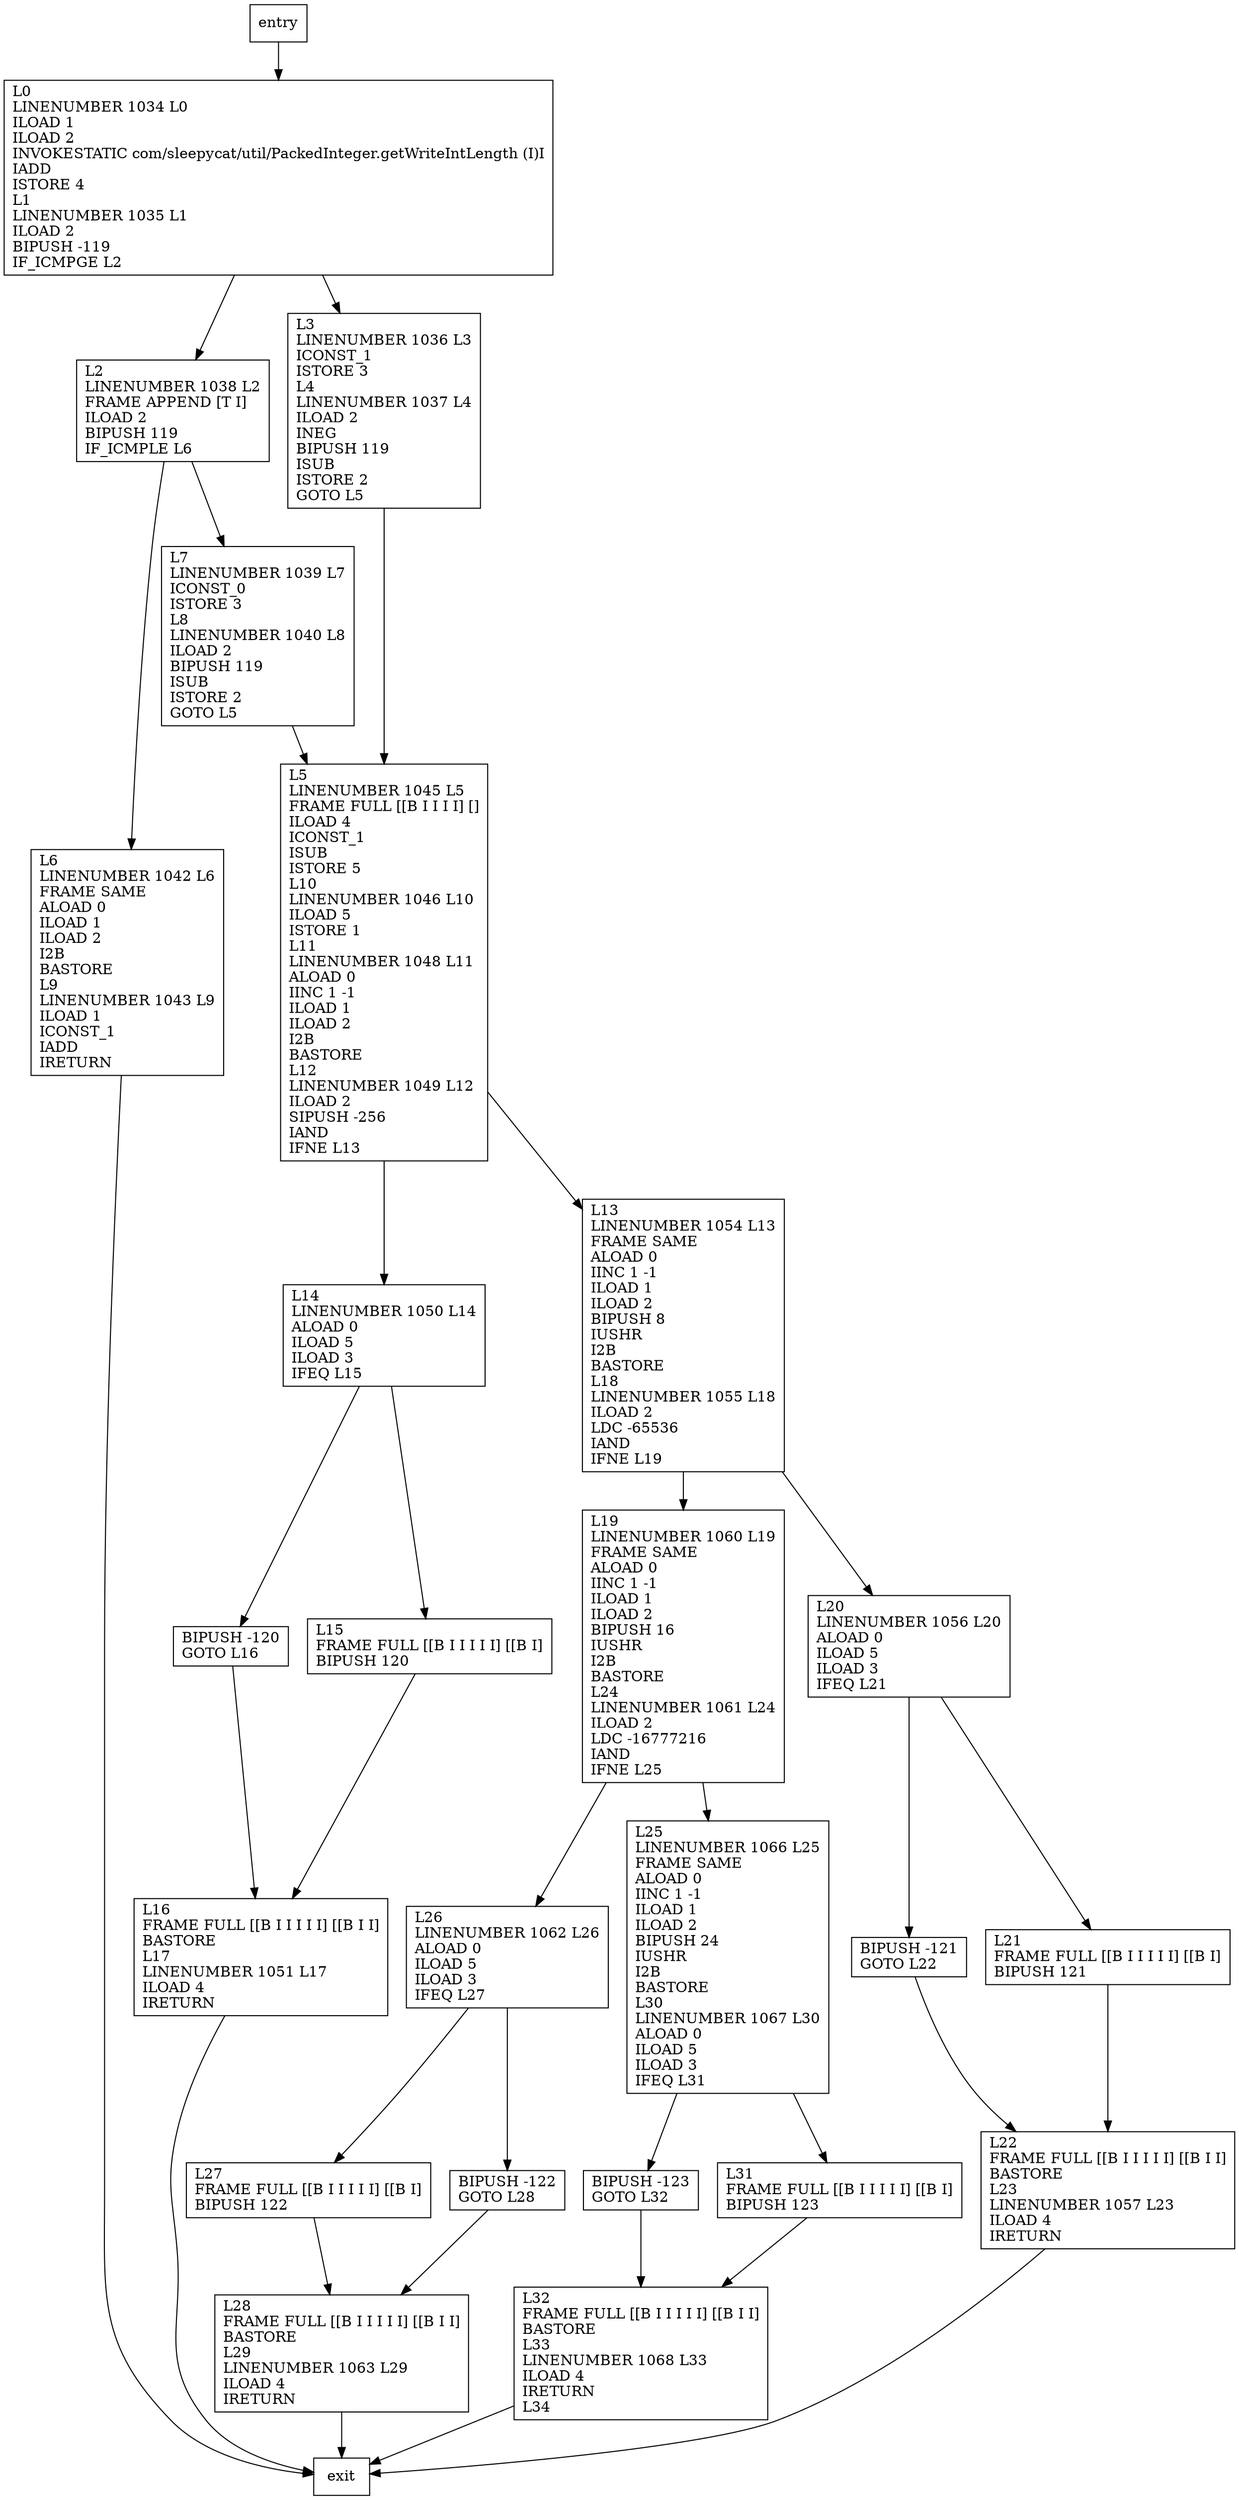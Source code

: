 digraph writeReverseInt {
node [shape=record];
529722226 [label="L14\lLINENUMBER 1050 L14\lALOAD 0\lILOAD 5\lILOAD 3\lIFEQ L15\l"];
1268541865 [label="L27\lFRAME FULL [[B I I I I I] [[B I]\lBIPUSH 122\l"];
625456085 [label="L2\lLINENUMBER 1038 L2\lFRAME APPEND [T I]\lILOAD 2\lBIPUSH 119\lIF_ICMPLE L6\l"];
1514359467 [label="BIPUSH -121\lGOTO L22\l"];
1059245725 [label="BIPUSH -123\lGOTO L32\l"];
1440733221 [label="BIPUSH -120\lGOTO L16\l"];
2064264155 [label="L26\lLINENUMBER 1062 L26\lALOAD 0\lILOAD 5\lILOAD 3\lIFEQ L27\l"];
559223997 [label="L3\lLINENUMBER 1036 L3\lICONST_1\lISTORE 3\lL4\lLINENUMBER 1037 L4\lILOAD 2\lINEG\lBIPUSH 119\lISUB\lISTORE 2\lGOTO L5\l"];
169691661 [label="L13\lLINENUMBER 1054 L13\lFRAME SAME\lALOAD 0\lIINC 1 -1\lILOAD 1\lILOAD 2\lBIPUSH 8\lIUSHR\lI2B\lBASTORE\lL18\lLINENUMBER 1055 L18\lILOAD 2\lLDC -65536\lIAND\lIFNE L19\l"];
1004285955 [label="BIPUSH -122\lGOTO L28\l"];
366766862 [label="L28\lFRAME FULL [[B I I I I I] [[B I I]\lBASTORE\lL29\lLINENUMBER 1063 L29\lILOAD 4\lIRETURN\l"];
246036213 [label="L6\lLINENUMBER 1042 L6\lFRAME SAME\lALOAD 0\lILOAD 1\lILOAD 2\lI2B\lBASTORE\lL9\lLINENUMBER 1043 L9\lILOAD 1\lICONST_1\lIADD\lIRETURN\l"];
1592794561 [label="L25\lLINENUMBER 1066 L25\lFRAME SAME\lALOAD 0\lIINC 1 -1\lILOAD 1\lILOAD 2\lBIPUSH 24\lIUSHR\lI2B\lBASTORE\lL30\lLINENUMBER 1067 L30\lALOAD 0\lILOAD 5\lILOAD 3\lIFEQ L31\l"];
1306349934 [label="L32\lFRAME FULL [[B I I I I I] [[B I I]\lBASTORE\lL33\lLINENUMBER 1068 L33\lILOAD 4\lIRETURN\lL34\l"];
1594605465 [label="L19\lLINENUMBER 1060 L19\lFRAME SAME\lALOAD 0\lIINC 1 -1\lILOAD 1\lILOAD 2\lBIPUSH 16\lIUSHR\lI2B\lBASTORE\lL24\lLINENUMBER 1061 L24\lILOAD 2\lLDC -16777216\lIAND\lIFNE L25\l"];
384558574 [label="L7\lLINENUMBER 1039 L7\lICONST_0\lISTORE 3\lL8\lLINENUMBER 1040 L8\lILOAD 2\lBIPUSH 119\lISUB\lISTORE 2\lGOTO L5\l"];
475169765 [label="L15\lFRAME FULL [[B I I I I I] [[B I]\lBIPUSH 120\l"];
1473135158 [label="L21\lFRAME FULL [[B I I I I I] [[B I]\lBIPUSH 121\l"];
926584222 [label="L0\lLINENUMBER 1034 L0\lILOAD 1\lILOAD 2\lINVOKESTATIC com/sleepycat/util/PackedInteger.getWriteIntLength (I)I\lIADD\lISTORE 4\lL1\lLINENUMBER 1035 L1\lILOAD 2\lBIPUSH -119\lIF_ICMPGE L2\l"];
1958633435 [label="L20\lLINENUMBER 1056 L20\lALOAD 0\lILOAD 5\lILOAD 3\lIFEQ L21\l"];
1705291090 [label="L31\lFRAME FULL [[B I I I I I] [[B I]\lBIPUSH 123\l"];
1839136933 [label="L5\lLINENUMBER 1045 L5\lFRAME FULL [[B I I I I] []\lILOAD 4\lICONST_1\lISUB\lISTORE 5\lL10\lLINENUMBER 1046 L10\lILOAD 5\lISTORE 1\lL11\lLINENUMBER 1048 L11\lALOAD 0\lIINC 1 -1\lILOAD 1\lILOAD 2\lI2B\lBASTORE\lL12\lLINENUMBER 1049 L12\lILOAD 2\lSIPUSH -256\lIAND\lIFNE L13\l"];
1552258751 [label="L22\lFRAME FULL [[B I I I I I] [[B I I]\lBASTORE\lL23\lLINENUMBER 1057 L23\lILOAD 4\lIRETURN\l"];
345191014 [label="L16\lFRAME FULL [[B I I I I I] [[B I I]\lBASTORE\lL17\lLINENUMBER 1051 L17\lILOAD 4\lIRETURN\l"];
entry;
exit;
529722226 -> 475169765
529722226 -> 1440733221
1268541865 -> 366766862
1440733221 -> 345191014
2064264155 -> 1268541865
2064264155 -> 1004285955
1004285955 -> 366766862
366766862 -> exit
1594605465 -> 1592794561
1594605465 -> 2064264155
1473135158 -> 1552258751
1958633435 -> 1514359467
1958633435 -> 1473135158
1705291090 -> 1306349934
625456085 -> 384558574
625456085 -> 246036213
1514359467 -> 1552258751
1059245725 -> 1306349934
559223997 -> 1839136933
169691661 -> 1594605465
169691661 -> 1958633435
246036213 -> exit
entry -> 926584222
1592794561 -> 1059245725
1592794561 -> 1705291090
1306349934 -> exit
384558574 -> 1839136933
475169765 -> 345191014
926584222 -> 625456085
926584222 -> 559223997
1839136933 -> 529722226
1839136933 -> 169691661
1552258751 -> exit
345191014 -> exit
}
